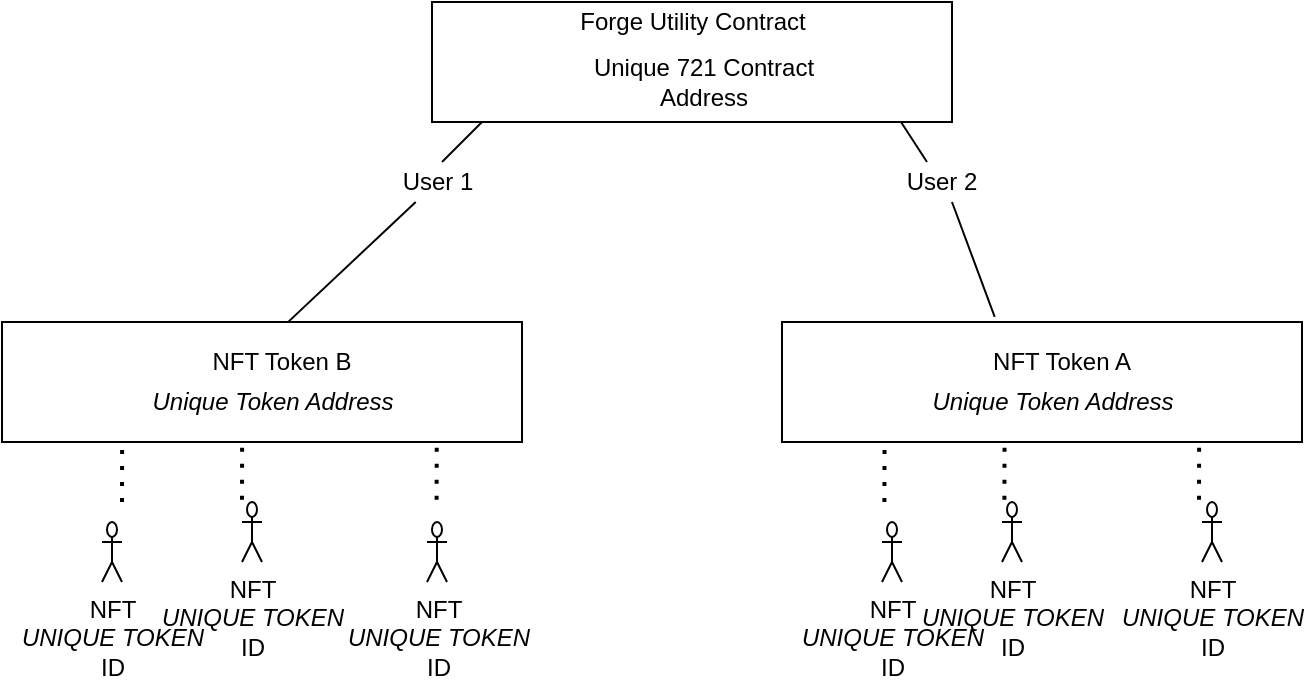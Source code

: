 <mxfile version="14.0.5" type="github"><diagram id="DqOiqoSyYc-jHBsAB0q9" name="Page-1"><mxGraphModel dx="982" dy="537" grid="1" gridSize="10" guides="1" tooltips="1" connect="1" arrows="1" fold="1" page="1" pageScale="1" pageWidth="850" pageHeight="1100" math="0" shadow="0"><root><mxCell id="0"/><mxCell id="1" parent="0"/><mxCell id="j2drVOKHEnY01O1bSISk-1" value="" style="rounded=0;whiteSpace=wrap;html=1;" vertex="1" parent="1"><mxGeometry x="295" y="80" width="260" height="60" as="geometry"/></mxCell><mxCell id="j2drVOKHEnY01O1bSISk-3" value="Forge Utility Contract" style="text;html=1;align=center;verticalAlign=middle;resizable=0;points=[];autosize=1;" vertex="1" parent="1"><mxGeometry x="360" y="80" width="130" height="20" as="geometry"/></mxCell><mxCell id="j2drVOKHEnY01O1bSISk-4" value="Unique 721 Contract&lt;br&gt;Address" style="text;html=1;strokeColor=none;fillColor=none;align=center;verticalAlign=middle;whiteSpace=wrap;rounded=0;" vertex="1" parent="1"><mxGeometry x="350" y="100" width="162" height="40" as="geometry"/></mxCell><mxCell id="j2drVOKHEnY01O1bSISk-5" value="" style="rounded=0;whiteSpace=wrap;html=1;" vertex="1" parent="1"><mxGeometry x="470" y="240" width="260" height="60" as="geometry"/></mxCell><mxCell id="j2drVOKHEnY01O1bSISk-6" value="NFT Token A" style="text;html=1;strokeColor=none;fillColor=none;align=center;verticalAlign=middle;whiteSpace=wrap;rounded=0;" vertex="1" parent="1"><mxGeometry x="570" y="260" width="80" as="geometry"/></mxCell><mxCell id="j2drVOKHEnY01O1bSISk-7" value="&lt;i&gt;Unique Token Address&lt;/i&gt;" style="text;html=1;strokeColor=none;fillColor=none;align=center;verticalAlign=middle;whiteSpace=wrap;rounded=0;" vertex="1" parent="1"><mxGeometry x="542.5" y="270" width="125" height="20" as="geometry"/></mxCell><mxCell id="j2drVOKHEnY01O1bSISk-8" value="" style="rounded=0;whiteSpace=wrap;html=1;" vertex="1" parent="1"><mxGeometry x="80" y="240" width="260" height="60" as="geometry"/></mxCell><mxCell id="j2drVOKHEnY01O1bSISk-9" value="NFT Token B" style="text;html=1;strokeColor=none;fillColor=none;align=center;verticalAlign=middle;whiteSpace=wrap;rounded=0;" vertex="1" parent="1"><mxGeometry x="180" y="260" width="80" as="geometry"/></mxCell><mxCell id="j2drVOKHEnY01O1bSISk-10" value="&lt;i&gt;Unique Token Address&lt;/i&gt;" style="text;html=1;strokeColor=none;fillColor=none;align=center;verticalAlign=middle;whiteSpace=wrap;rounded=0;" vertex="1" parent="1"><mxGeometry x="152.5" y="270" width="125" height="20" as="geometry"/></mxCell><mxCell id="j2drVOKHEnY01O1bSISk-11" value="" style="endArrow=none;html=1;exitX=0.551;exitY=-0.003;exitDx=0;exitDy=0;exitPerimeter=0;" edge="1" parent="1" source="j2drVOKHEnY01O1bSISk-8" target="j2drVOKHEnY01O1bSISk-12"><mxGeometry width="50" height="50" relative="1" as="geometry"><mxPoint x="270" y="190" as="sourcePoint"/><mxPoint x="320" y="140" as="targetPoint"/></mxGeometry></mxCell><mxCell id="j2drVOKHEnY01O1bSISk-12" value="User 1" style="text;html=1;strokeColor=none;fillColor=none;align=center;verticalAlign=middle;whiteSpace=wrap;rounded=0;" vertex="1" parent="1"><mxGeometry x="277.5" y="160" width="40" height="20" as="geometry"/></mxCell><mxCell id="j2drVOKHEnY01O1bSISk-13" value="" style="endArrow=none;html=1;" edge="1" parent="1"><mxGeometry width="50" height="50" relative="1" as="geometry"><mxPoint x="300" y="160" as="sourcePoint"/><mxPoint x="320" y="140" as="targetPoint"/></mxGeometry></mxCell><mxCell id="j2drVOKHEnY01O1bSISk-15" value="User 2" style="text;html=1;strokeColor=none;fillColor=none;align=center;verticalAlign=middle;whiteSpace=wrap;rounded=0;direction=west;" vertex="1" parent="1"><mxGeometry x="530" y="160" width="40" height="20" as="geometry"/></mxCell><mxCell id="j2drVOKHEnY01O1bSISk-17" value="" style="endArrow=none;html=1;exitX=0.409;exitY=-0.043;exitDx=0;exitDy=0;exitPerimeter=0;" edge="1" parent="1" source="j2drVOKHEnY01O1bSISk-5"><mxGeometry width="50" height="50" relative="1" as="geometry"><mxPoint x="595" y="240" as="sourcePoint"/><mxPoint x="555" y="180" as="targetPoint"/></mxGeometry></mxCell><mxCell id="j2drVOKHEnY01O1bSISk-18" value="" style="endArrow=none;html=1;" edge="1" parent="1"><mxGeometry width="50" height="50" relative="1" as="geometry"><mxPoint x="542.5" y="160" as="sourcePoint"/><mxPoint x="529.5" y="140" as="targetPoint"/></mxGeometry></mxCell><mxCell id="j2drVOKHEnY01O1bSISk-20" value="" style="endArrow=none;dashed=1;html=1;dashPattern=1 3;strokeWidth=2;entryX=0.231;entryY=1.019;entryDx=0;entryDy=0;entryPerimeter=0;" edge="1" parent="1" target="j2drVOKHEnY01O1bSISk-8"><mxGeometry width="50" height="50" relative="1" as="geometry"><mxPoint x="140" y="330" as="sourcePoint"/><mxPoint x="190" y="300" as="targetPoint"/></mxGeometry></mxCell><mxCell id="j2drVOKHEnY01O1bSISk-21" value="" style="endArrow=none;dashed=1;html=1;dashPattern=1 3;strokeWidth=2;entryX=0.231;entryY=1.019;entryDx=0;entryDy=0;entryPerimeter=0;" edge="1" parent="1"><mxGeometry width="50" height="50" relative="1" as="geometry"><mxPoint x="200" y="328.86" as="sourcePoint"/><mxPoint x="200.06" y="300" as="targetPoint"/></mxGeometry></mxCell><mxCell id="j2drVOKHEnY01O1bSISk-22" value="" style="endArrow=none;dashed=1;html=1;dashPattern=1 3;strokeWidth=2;entryX=0.231;entryY=1.019;entryDx=0;entryDy=0;entryPerimeter=0;" edge="1" parent="1"><mxGeometry width="50" height="50" relative="1" as="geometry"><mxPoint x="297.3" y="328.86" as="sourcePoint"/><mxPoint x="297.36" y="300" as="targetPoint"/></mxGeometry></mxCell><mxCell id="j2drVOKHEnY01O1bSISk-23" value="NFT&lt;br&gt;&lt;i&gt;UNIQUE TOKEN&lt;br&gt;&lt;/i&gt;ID" style="shape=umlActor;verticalLabelPosition=bottom;verticalAlign=top;html=1;outlineConnect=0;" vertex="1" parent="1"><mxGeometry x="130" y="340" width="10" height="30" as="geometry"/></mxCell><mxCell id="j2drVOKHEnY01O1bSISk-24" value="NFT&lt;br&gt;&lt;i&gt;UNIQUE TOKEN&lt;br&gt;&lt;/i&gt;ID" style="shape=umlActor;verticalLabelPosition=bottom;verticalAlign=top;html=1;outlineConnect=0;" vertex="1" parent="1"><mxGeometry x="200" y="330" width="10" height="30" as="geometry"/></mxCell><mxCell id="j2drVOKHEnY01O1bSISk-25" value="NFT&lt;br&gt;&lt;i&gt;UNIQUE TOKEN&lt;br&gt;&lt;/i&gt;ID" style="shape=umlActor;verticalLabelPosition=bottom;verticalAlign=top;html=1;outlineConnect=0;" vertex="1" parent="1"><mxGeometry x="292.5" y="340" width="10" height="30" as="geometry"/></mxCell><mxCell id="j2drVOKHEnY01O1bSISk-26" value="NFT&lt;br&gt;&lt;i&gt;UNIQUE TOKEN&lt;br&gt;&lt;/i&gt;ID" style="shape=umlActor;verticalLabelPosition=bottom;verticalAlign=top;html=1;outlineConnect=0;" vertex="1" parent="1"><mxGeometry x="520" y="340" width="10" height="30" as="geometry"/></mxCell><mxCell id="j2drVOKHEnY01O1bSISk-27" value="" style="endArrow=none;dashed=1;html=1;dashPattern=1 3;strokeWidth=2;entryX=0.231;entryY=1.019;entryDx=0;entryDy=0;entryPerimeter=0;" edge="1" parent="1"><mxGeometry width="50" height="50" relative="1" as="geometry"><mxPoint x="521.21" y="330" as="sourcePoint"/><mxPoint x="521.27" y="301.14" as="targetPoint"/></mxGeometry></mxCell><mxCell id="j2drVOKHEnY01O1bSISk-28" value="" style="endArrow=none;dashed=1;html=1;dashPattern=1 3;strokeWidth=2;entryX=0.231;entryY=1.019;entryDx=0;entryDy=0;entryPerimeter=0;" edge="1" parent="1"><mxGeometry width="50" height="50" relative="1" as="geometry"><mxPoint x="581.21" y="328.86" as="sourcePoint"/><mxPoint x="581.27" y="300" as="targetPoint"/></mxGeometry></mxCell><mxCell id="j2drVOKHEnY01O1bSISk-29" value="" style="endArrow=none;dashed=1;html=1;dashPattern=1 3;strokeWidth=2;entryX=0.231;entryY=1.019;entryDx=0;entryDy=0;entryPerimeter=0;" edge="1" parent="1"><mxGeometry width="50" height="50" relative="1" as="geometry"><mxPoint x="678.51" y="328.86" as="sourcePoint"/><mxPoint x="678.57" y="300" as="targetPoint"/></mxGeometry></mxCell><mxCell id="j2drVOKHEnY01O1bSISk-30" value="NFT&lt;br&gt;&lt;i&gt;UNIQUE TOKEN&lt;br&gt;&lt;/i&gt;ID" style="shape=umlActor;verticalLabelPosition=bottom;verticalAlign=top;html=1;outlineConnect=0;" vertex="1" parent="1"><mxGeometry x="580" y="330" width="10" height="30" as="geometry"/></mxCell><mxCell id="j2drVOKHEnY01O1bSISk-31" value="NFT&lt;br&gt;&lt;i&gt;UNIQUE TOKEN&lt;br&gt;&lt;/i&gt;ID" style="shape=umlActor;verticalLabelPosition=bottom;verticalAlign=top;html=1;outlineConnect=0;" vertex="1" parent="1"><mxGeometry x="680" y="330" width="10" height="30" as="geometry"/></mxCell></root></mxGraphModel></diagram></mxfile>